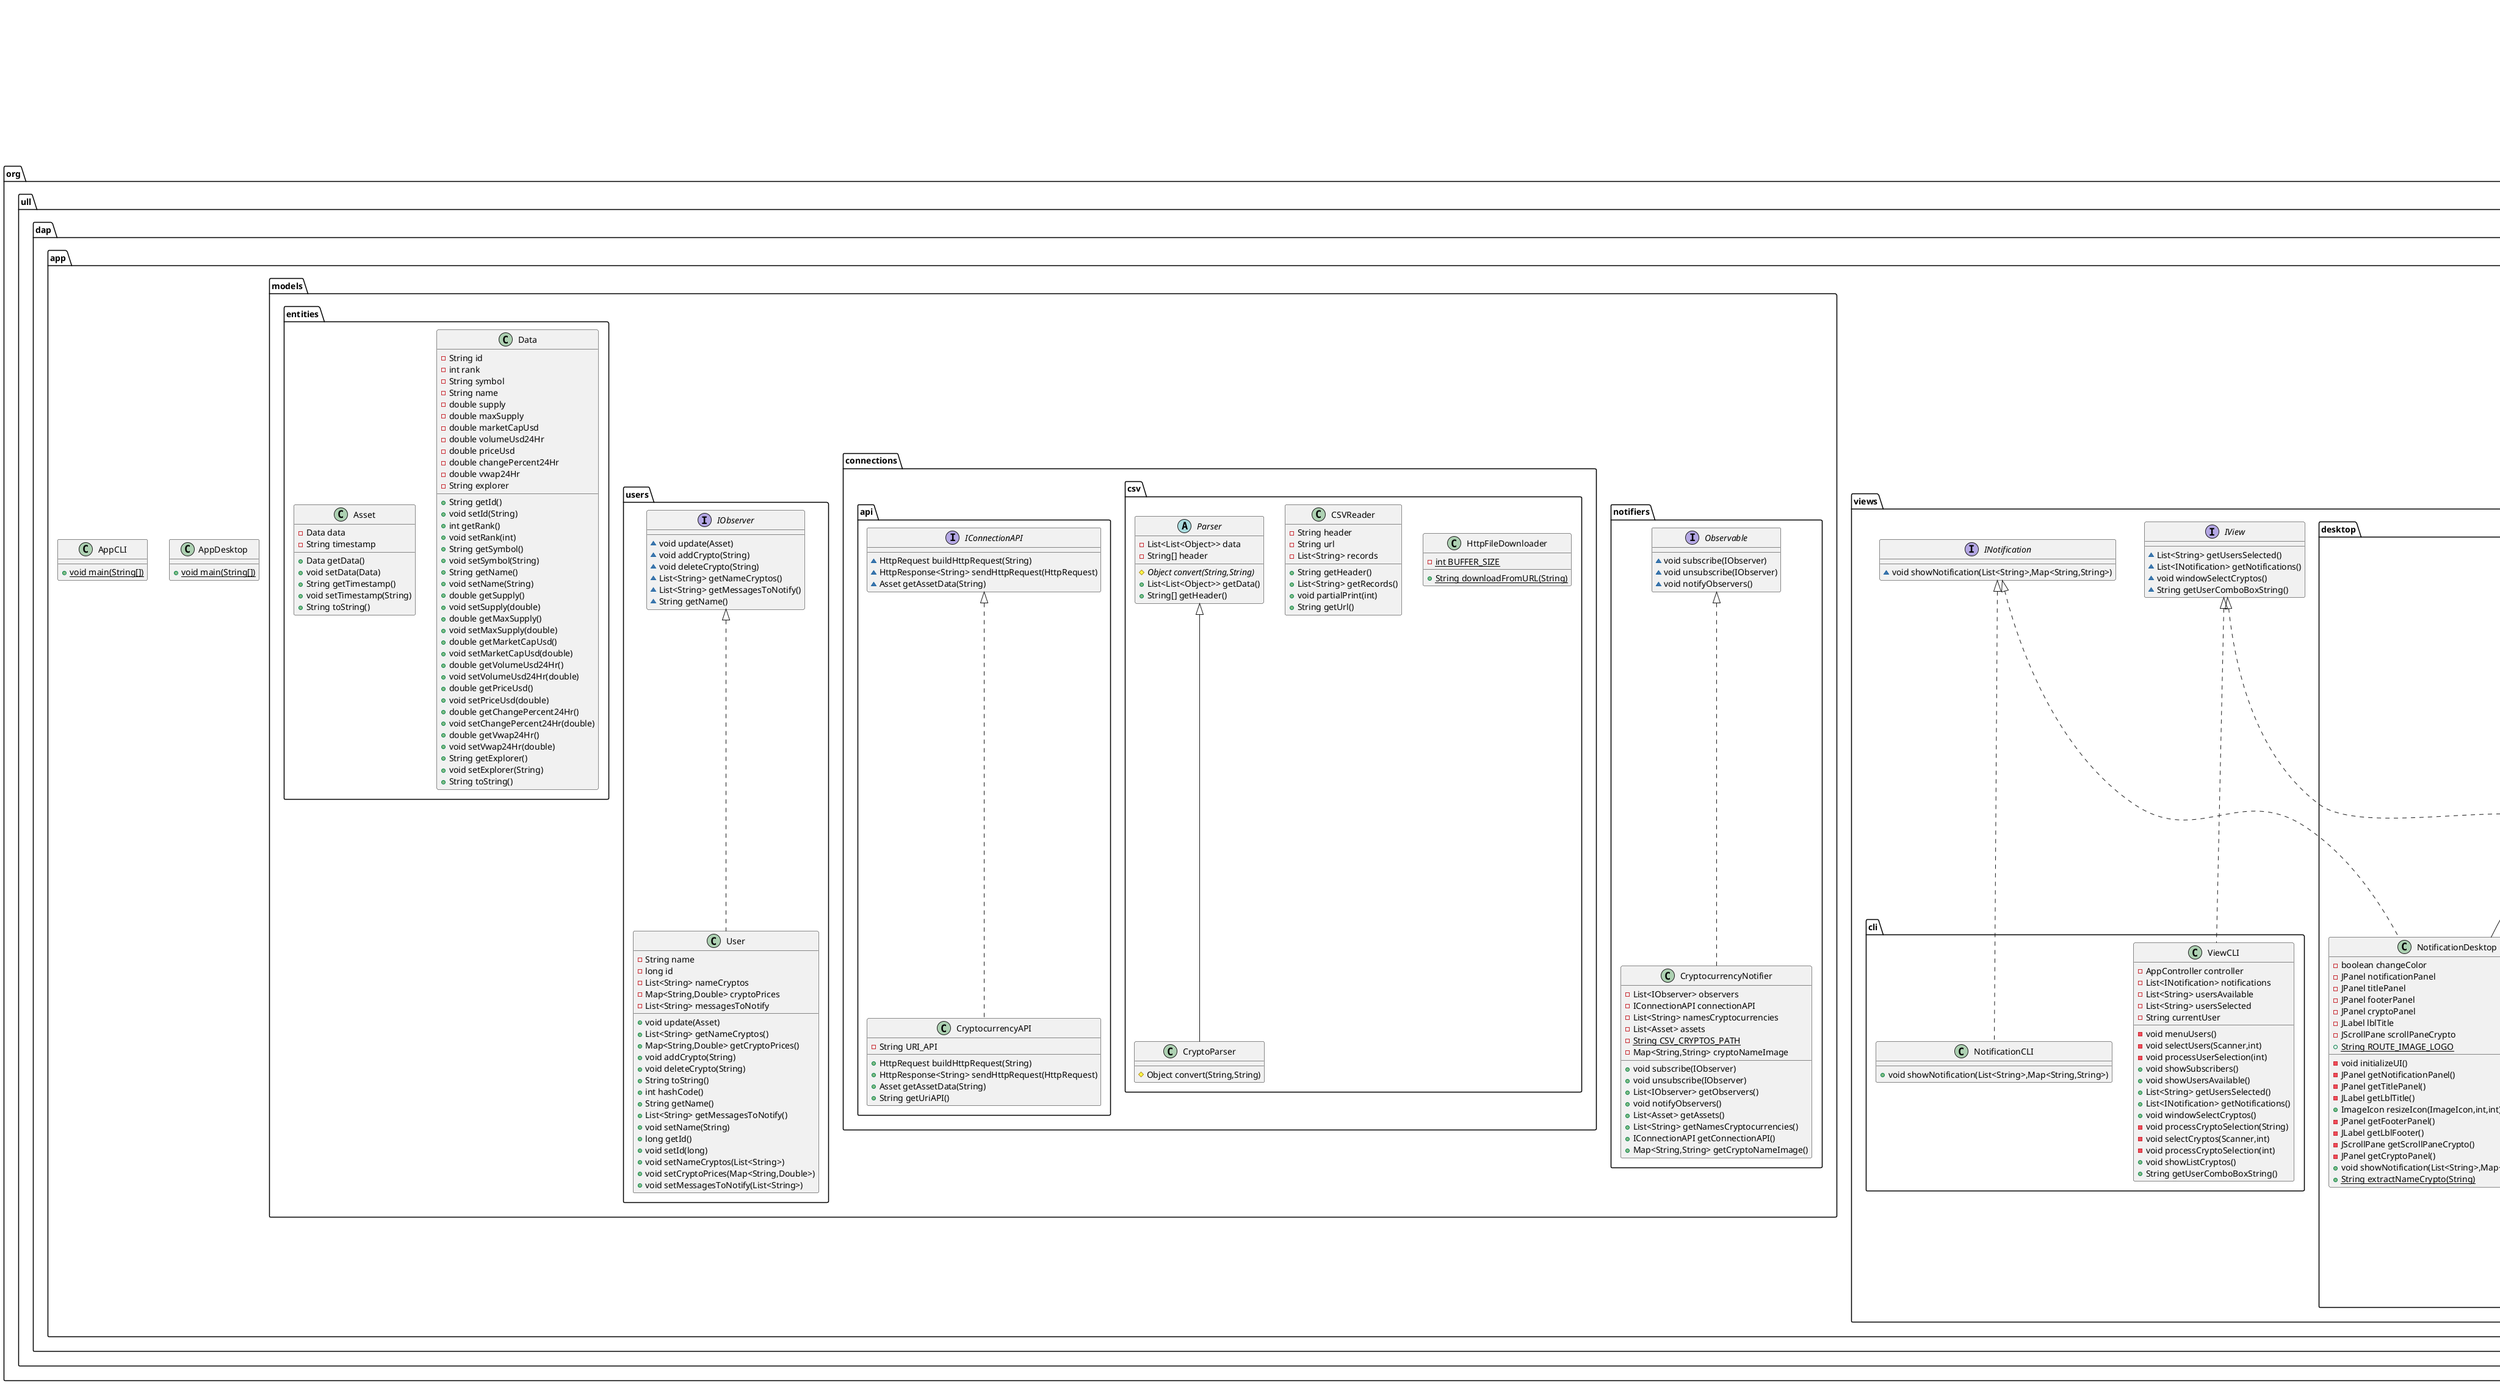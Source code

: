 @startuml
class org.ull.dap.app.controllers.StartManager {
- AppController appController
- {static} int TIME_TO_UPDATE
+ void handleStart()
- void showError()
+ boolean checkAllUsersHaveCryptos()
+ void start()
}
class org.ull.dap.app.AppDesktop {
+ {static} void main(String[])
}
class org.ull.dap.app.AppCLI {
+ {static} void main(String[])
}
class org.ull.dap.app.views.cli.NotificationCLI {
+ void showNotification(List<String>,Map<String,String>)
}
class org.ull.dap.app.views.desktop.ViewDesktop {
+ {static} String ROUTE_IMAGE_LOGO
- JLabel lblTitle
- JButton btnStart
- JComboBox<String> comboBoxUsersSelected
- JList<String> usersList
- JPanel contentPane
- AppController controller
- List<String> usersSelected
- List<String> usersAvailable
- List<INotification> notifications
- Map<String,JButton> addButtonMap
- Map<String,JButton> deleteButtonMap
- DashboardDesktop dashboardDesktop
- void initializeUI()
- JLabel getLblLogo()
- JLabel getLblTitle()
- ImageIcon resizeImage(ImageIcon,int,int)
+ JButton getBtnLogin()
+ JList<String> getListUsers()
+ JPanel getPanelLogin()
+ void windowSelectCryptos()
- void fillComboBoxUsers()
- JPanel getPanelSelectCrypto()
- JScrollPane displayCryptos()
- JPanel createItemCrypto(String,String)
- JLabel createImageCrypto(String)
- JLabel getLblUser()
+ JComboBox<String> getComboBoxUsersSelected()
+ String getUserComboBoxString()
+ List<String> getUsersSelected()
+ List<INotification> getNotifications()
+ void setUsersSelected(List<String>)
+ void setDashboardDesktop(DashboardDesktop)
+ DashboardDesktop getDashboardDesktop()
- JButton getBtnStart()
+ void enableButtons(String,boolean)
- void eventButtons()
- void activateButtons(String)
}
class org.ull.dap.app.views.cli.ViewCLI {
- AppController controller
- List<INotification> notifications
- List<String> usersAvailable
- List<String> usersSelected
- String currentUser
- void menuUsers()
- void selectUsers(Scanner,int)
- void processUserSelection(int)
+ void showSubscribers()
+ void showUsersAvailable()
+ List<String> getUsersSelected()
+ List<INotification> getNotifications()
+ void windowSelectCryptos()
- void processCryptoSelection(String)
- void selectCryptos(Scanner,int)
- void processCryptoSelection(int)
+ void showListCryptos()
+ String getUserComboBoxString()
}
interface org.ull.dap.app.models.notifiers.Observable {
~ void subscribe(IObserver)
~ void unsubscribe(IObserver)
~ void notifyObservers()
}
class org.ull.dap.app.models.connections.csv.HttpFileDownloader {
- {static} int BUFFER_SIZE
+ {static} String downloadFromURL(String)
}
interface org.ull.dap.app.models.users.IObserver {
~ void update(Asset)
~ void addCrypto(String)
~ void deleteCrypto(String)
~ List<String> getNameCryptos()
~ List<String> getMessagesToNotify()
~ String getName()
}
interface org.ull.dap.app.models.connections.api.IConnectionAPI {
~ HttpRequest buildHttpRequest(String)
~ HttpResponse<String> sendHttpRequest(HttpRequest)
~ Asset getAssetData(String)
}
class org.ull.dap.app.views.desktop.DashboardDesktop {
- XYSeries bitcoinSeries
- XYSeries ethereumSeries
- DefaultPieDataset datasetPieChart
- DefaultCategoryDataset datasetBarChart
- void initializeUI()
- void customizeChartAxis(JFreeChart)
- void customizeChartRenderer(JFreeChart,Color)
+ void updateData(List<Asset>)
}
class org.ull.dap.app.controllers.AppController {
- CryptocurrencyNotifier notifier
- IView view
- Map<IObserver,INotification> notificationsWithUsers
- List<String> usersAvailable
- LoginManager loginManager
- StartManager startManager
- CryptoActionManager cryptoActionManager
+ CryptocurrencyNotifier getNotifier()
+ void setNotifier(CryptocurrencyNotifier)
+ List<String> getUsersAvailable()
+ IView getView()
+ void setView(IView)
+ void actionPerformed(ActionEvent)
+ Map<IObserver,INotification> getNotificationsWithUsers()
}
class org.ull.dap.app.models.entities.Data {
- String id
- int rank
- String symbol
- String name
- double supply
- double maxSupply
- double marketCapUsd
- double volumeUsd24Hr
- double priceUsd
- double changePercent24Hr
- double vwap24Hr
- String explorer
+ String getId()
+ void setId(String)
+ int getRank()
+ void setRank(int)
+ String getSymbol()
+ void setSymbol(String)
+ String getName()
+ void setName(String)
+ double getSupply()
+ void setSupply(double)
+ double getMaxSupply()
+ void setMaxSupply(double)
+ double getMarketCapUsd()
+ void setMarketCapUsd(double)
+ double getVolumeUsd24Hr()
+ void setVolumeUsd24Hr(double)
+ double getPriceUsd()
+ void setPriceUsd(double)
+ double getChangePercent24Hr()
+ void setChangePercent24Hr(double)
+ double getVwap24Hr()
+ void setVwap24Hr(double)
+ String getExplorer()
+ void setExplorer(String)
+ String toString()
}
class org.ull.dap.app.models.connections.api.CryptocurrencyAPI {
- String URI_API
+ HttpRequest buildHttpRequest(String)
+ HttpResponse<String> sendHttpRequest(HttpRequest)
+ Asset getAssetData(String)
+ String getUriAPI()
}
interface org.ull.dap.app.views.IView {
~ List<String> getUsersSelected()
~ List<INotification> getNotifications()
~ void windowSelectCryptos()
~ String getUserComboBoxString()
}
class org.ull.dap.app.models.connections.csv.CryptoParser {
# Object convert(String,String)
}
class org.ull.dap.app.controllers.CryptoActionManager {
- AppController appController
+ void handleCryptoAction(String)
- void addCrypto(String)
- void deleteCrypto(String)
- void handleCryptoOperation(String,IObserver,boolean)
}
class org.ull.dap.app.models.entities.Asset {
- Data data
- String timestamp
+ Data getData()
+ void setData(Data)
+ String getTimestamp()
+ void setTimestamp(String)
+ String toString()
}
class org.ull.dap.app.models.connections.csv.CSVReader {
- String header
- String url
- List<String> records
+ String getHeader()
+ List<String> getRecords()
+ void partialPrint(int)
+ String getUrl()
}
class org.ull.dap.app.models.notifiers.CryptocurrencyNotifier {
- List<IObserver> observers
- IConnectionAPI connectionAPI
- List<String> namesCryptocurrencies
- List<Asset> assets
- {static} String CSV_CRYPTOS_PATH
- Map<String,String> cryptoNameImage
+ void subscribe(IObserver)
+ void unsubscribe(IObserver)
+ List<IObserver> getObservers()
+ void notifyObservers()
+ List<Asset> getAssets()
+ List<String> getNamesCryptocurrencies()
+ IConnectionAPI getConnectionAPI()
+ Map<String,String> getCryptoNameImage()
}
class org.ull.dap.app.views.desktop.NotificationDesktop {
- boolean changeColor
- JPanel notificationPanel
- JPanel titlePanel
- JPanel footerPanel
- JPanel cryptoPanel
- JLabel lblTitle
- JScrollPane scrollPaneCrypto
+ {static} String ROUTE_IMAGE_LOGO
- void initializeUI()
- JPanel getNotificationPanel()
- JPanel getTitlePanel()
- JLabel getLblTitle()
+ ImageIcon resizeIcon(ImageIcon,int,int)
- JPanel getFooterPanel()
- JLabel getLblFooter()
- JScrollPane getScrollPaneCrypto()
- JPanel getCryptoPanel()
+ void showNotification(List<String>,Map<String,String>)
+ {static} String extractNameCrypto(String)
}
class org.ull.dap.app.controllers.LoginManager {
- AppController appController
+ void handleLogin()
+ void suscribeUsers(List<String>)
}
abstract class org.ull.dap.app.models.connections.csv.Parser {
- List<List<Object>> data
- String[] header
# {abstract}Object convert(String,String)
+ List<List<Object>> getData()
+ String[] getHeader()
}
class org.ull.dap.app.models.users.User {
- String name
- long id
- List<String> nameCryptos
- Map<String,Double> cryptoPrices
- List<String> messagesToNotify
+ void update(Asset)
+ List<String> getNameCryptos()
+ Map<String,Double> getCryptoPrices()
+ void addCrypto(String)
+ void deleteCrypto(String)
+ String toString()
+ int hashCode()
+ String getName()
+ List<String> getMessagesToNotify()
+ void setName(String)
+ long getId()
+ void setId(long)
+ void setNameCryptos(List<String>)
+ void setCryptoPrices(Map<String,Double>)
+ void setMessagesToNotify(List<String>)
}
interface org.ull.dap.app.views.INotification {
~ void showNotification(List<String>,Map<String,String>)
}


org.ull.dap.app.views.INotification <|.. org.ull.dap.app.views.cli.NotificationCLI
org.ull.dap.app.views.IView <|.. org.ull.dap.app.views.desktop.ViewDesktop
org.ull.dap.app.views.desktop.JFrame <|-- org.ull.dap.app.views.desktop.ViewDesktop
org.ull.dap.app.views.IView <|.. org.ull.dap.app.views.cli.ViewCLI
org.ull.dap.app.views.desktop.JFrame <|-- org.ull.dap.app.views.desktop.DashboardDesktop
java.awt.event.ActionListener <|.. org.ull.dap.app.controllers.AppController
org.ull.dap.app.models.connections.api.IConnectionAPI <|.. org.ull.dap.app.models.connections.api.CryptocurrencyAPI
org.ull.dap.app.models.connections.csv.Parser <|-- org.ull.dap.app.models.connections.csv.CryptoParser
org.ull.dap.app.models.notifiers.Observable <|.. org.ull.dap.app.models.notifiers.CryptocurrencyNotifier
org.ull.dap.app.views.INotification <|.. org.ull.dap.app.views.desktop.NotificationDesktop
org.ull.dap.app.views.desktop.JFrame <|-- org.ull.dap.app.views.desktop.NotificationDesktop
org.ull.dap.app.models.users.IObserver <|.. org.ull.dap.app.models.users.User
@enduml